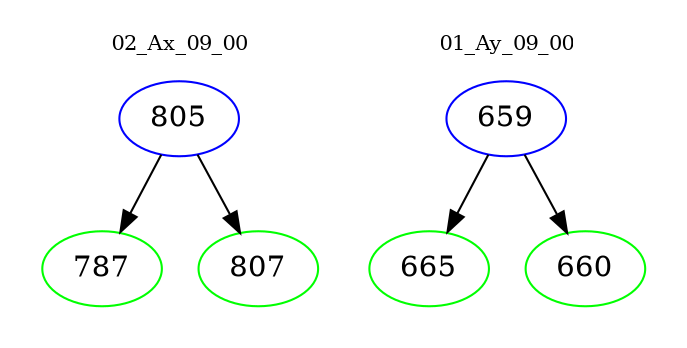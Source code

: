 digraph{
subgraph cluster_0 {
color = white
label = "02_Ax_09_00";
fontsize=10;
T0_805 [label="805", color="blue"]
T0_805 -> T0_787 [color="black"]
T0_787 [label="787", color="green"]
T0_805 -> T0_807 [color="black"]
T0_807 [label="807", color="green"]
}
subgraph cluster_1 {
color = white
label = "01_Ay_09_00";
fontsize=10;
T1_659 [label="659", color="blue"]
T1_659 -> T1_665 [color="black"]
T1_665 [label="665", color="green"]
T1_659 -> T1_660 [color="black"]
T1_660 [label="660", color="green"]
}
}
